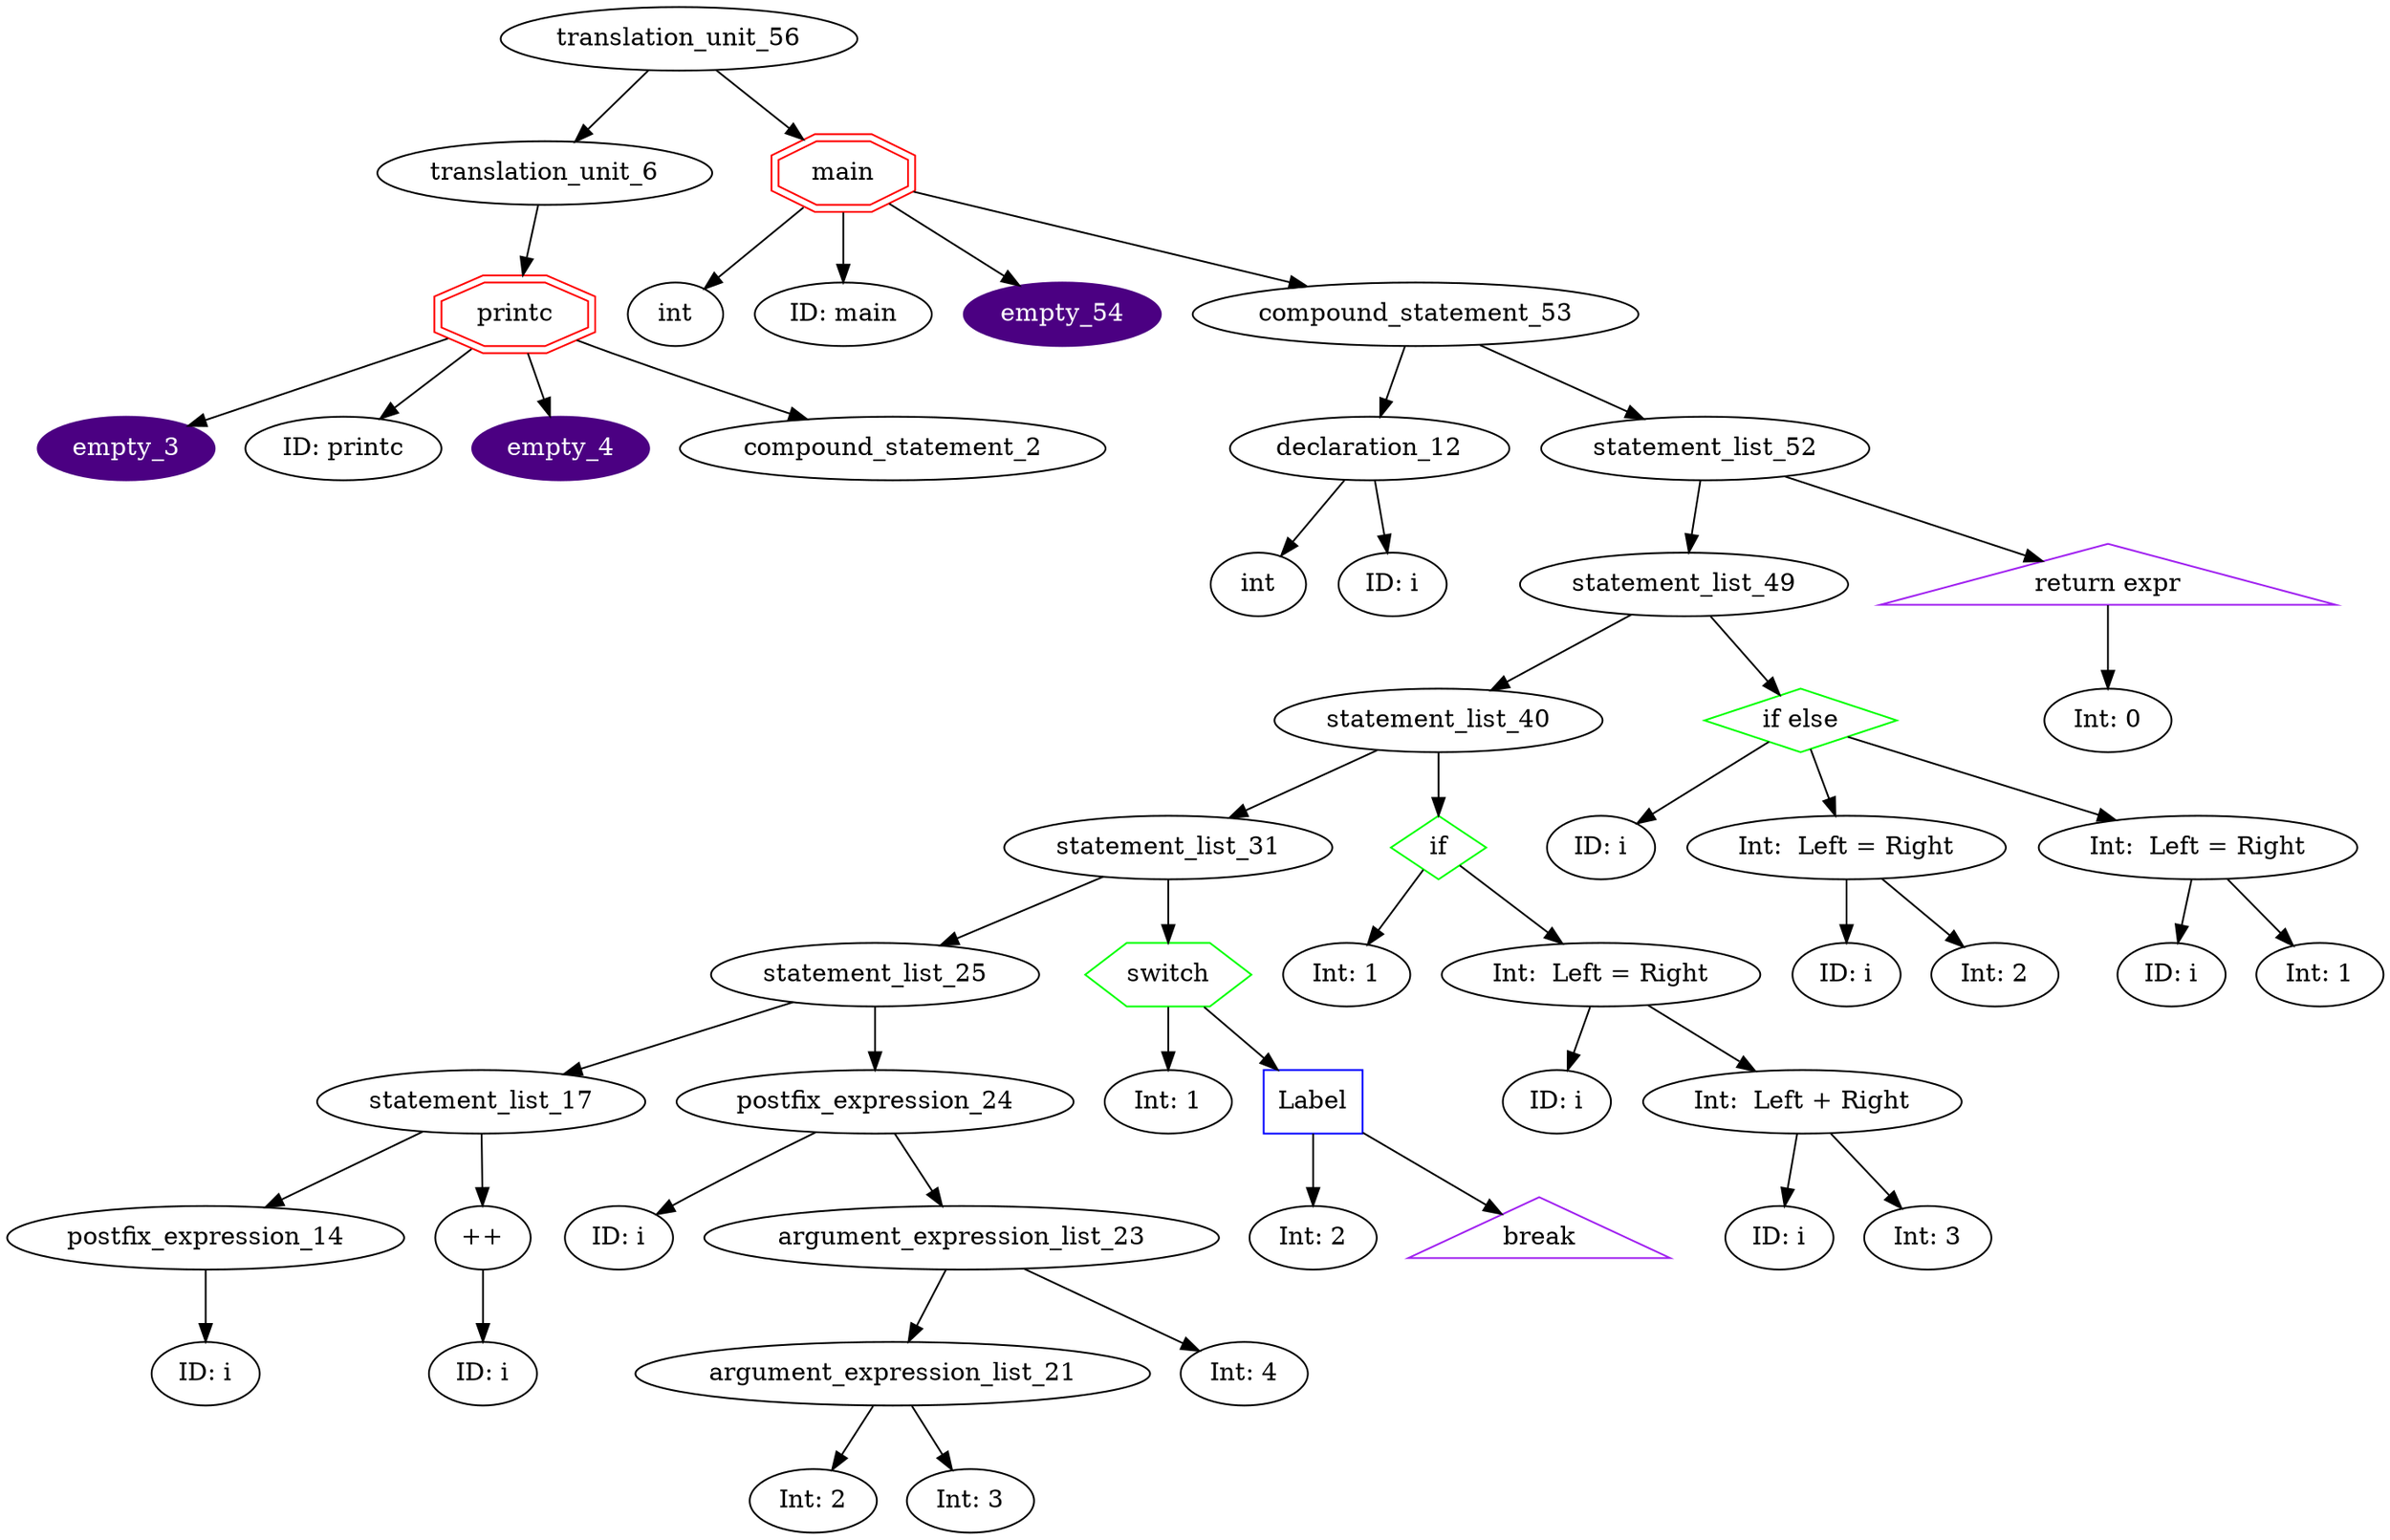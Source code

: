 digraph AST {
	translation_unit_56 -> translation_unit_6;
	translation_unit_6 -> function_definition_5;
	function_definition_5 [shape=doubleoctagon,color=red,label="printc"]
	function_definition_5 -> empty_3;
	empty_3 [style=filled,color=indigo,fontcolor=white]
	function_definition_5 -> identifier_0;
	identifier_0 [label="ID: printc"]
	function_definition_5 -> empty_4;
	empty_4 [style=filled,color=indigo,fontcolor=white]
	function_definition_5 -> compound_statement_2;
	translation_unit_56 -> function_definition_55;
	function_definition_55 [shape=doubleoctagon,color=red,label="main"]
	function_definition_55 -> type_specifier_7;
	type_specifier_7 [label="int"]
	function_definition_55 -> identifier_8;
	identifier_8 [label="ID: main"]
	function_definition_55 -> empty_54;
	empty_54 [style=filled,color=indigo,fontcolor=white]
	function_definition_55 -> compound_statement_53;
	compound_statement_53 -> declaration_12;
	declaration_12 -> type_specifier_10;
	type_specifier_10 [label="int"]
	declaration_12 -> identifier_11;
	identifier_11 [label="ID: i"]
	compound_statement_53 -> statement_list_52;
	statement_list_52 -> statement_list_49;
	statement_list_49 -> statement_list_40;
	statement_list_40 -> statement_list_31;
	statement_list_31 -> statement_list_25;
	statement_list_25 -> statement_list_17;
	statement_list_17 -> postfix_expression_14;
	postfix_expression_14 -> identifier_13;
	identifier_13 [label="ID: i"]
	statement_list_17 -> unary_expression_16;
	unary_expression_16 [label="++"]
	unary_expression_16 -> identifier_15;
	identifier_15 [label="ID: i"]
	statement_list_25 -> postfix_expression_24;
	postfix_expression_24 -> identifier_18;
	identifier_18 [label="ID: i"]
	postfix_expression_24 -> argument_expression_list_23;
	argument_expression_list_23 -> argument_expression_list_21;
	argument_expression_list_21 -> constant_19;
	constant_19 [label="Int: 2"]
	argument_expression_list_21 -> constant_20;
	constant_20 [label="Int: 3"]
	argument_expression_list_23 -> constant_22;
	constant_22 [label="Int: 4"]
	statement_list_31 -> selection_statement_30;
	selection_statement_30 [shape=hexagon,color=green,label="switch"]
	selection_statement_30 -> constant_26;
	constant_26 [label="Int: 1"]
	selection_statement_30 -> labeled_statement_29;
	labeled_statement_29 [shape = box,color=blue,label="Label"]
	labeled_statement_29 -> constant_27;
	constant_27 [label="Int: 2"]
	labeled_statement_29 -> jump_statement_28;
	jump_statement_28 [shape = triangle,color=purple,label="break"]
	statement_list_40 -> selection_statement_39;
	selection_statement_39 [shape=diamond,color=green,label="if"]
	selection_statement_39 -> constant_32;
	constant_32 [label="Int: 1"]
	selection_statement_39 -> assignment_expression_38;
	assignment_expression_38 [label="Int:  Left = Right"]
	assignment_expression_38 -> identifier_33;
	identifier_33 [label="ID: i"]
	assignment_expression_38 -> unary_expression_36;
	unary_expression_36 [label="Int:  Left + Right"]
	unary_expression_36 -> identifier_34;
	identifier_34 [label="ID: i"]
	unary_expression_36 -> constant_35;
	constant_35 [label="Int: 3"]
	statement_list_49 -> selection_statement_48;
	selection_statement_48 [shape=diamond,color=green,label="if else"]
	selection_statement_48 -> identifier_41;
	identifier_41 [label="ID: i"]
	selection_statement_48 -> assignment_expression_44;
	assignment_expression_44 [label="Int:  Left = Right"]
	assignment_expression_44 -> identifier_42;
	identifier_42 [label="ID: i"]
	assignment_expression_44 -> constant_43;
	constant_43 [label="Int: 2"]
	selection_statement_48 -> assignment_expression_47;
	assignment_expression_47 [label="Int:  Left = Right"]
	assignment_expression_47 -> identifier_45;
	identifier_45 [label="ID: i"]
	assignment_expression_47 -> constant_46;
	constant_46 [label="Int: 1"]
	statement_list_52 -> jump_statement_51;
	jump_statement_51 [shape = triangle,color=purple,label="return expr"]
	jump_statement_51 -> constant_50;
	constant_50 [label="Int: 0"]
}
